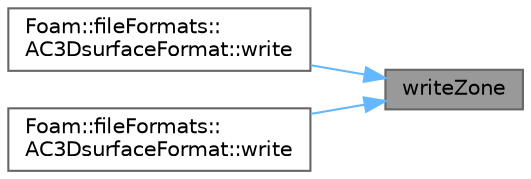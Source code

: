 digraph "writeZone"
{
 // LATEX_PDF_SIZE
  bgcolor="transparent";
  edge [fontname=Helvetica,fontsize=10,labelfontname=Helvetica,labelfontsize=10];
  node [fontname=Helvetica,fontsize=10,shape=box,height=0.2,width=0.4];
  rankdir="RL";
  Node1 [id="Node000001",label="writeZone",height=0.2,width=0.4,color="gray40", fillcolor="grey60", style="filled", fontcolor="black",tooltip=" "];
  Node1 -> Node2 [id="edge1_Node000001_Node000002",dir="back",color="steelblue1",style="solid",tooltip=" "];
  Node2 [id="Node000002",label="Foam::fileFormats::\lAC3DsurfaceFormat::write",height=0.2,width=0.4,color="grey40", fillcolor="white", style="filled",URL="$classFoam_1_1fileFormats_1_1AC3DsurfaceFormat.html#a7b07cfab0450e0f30dead98a84136523",tooltip=" "];
  Node1 -> Node3 [id="edge2_Node000001_Node000003",dir="back",color="steelblue1",style="solid",tooltip=" "];
  Node3 [id="Node000003",label="Foam::fileFormats::\lAC3DsurfaceFormat::write",height=0.2,width=0.4,color="grey40", fillcolor="white", style="filled",URL="$classFoam_1_1fileFormats_1_1AC3DsurfaceFormat.html#a99318cbb253cc9898cf60020f443ac51",tooltip=" "];
}
